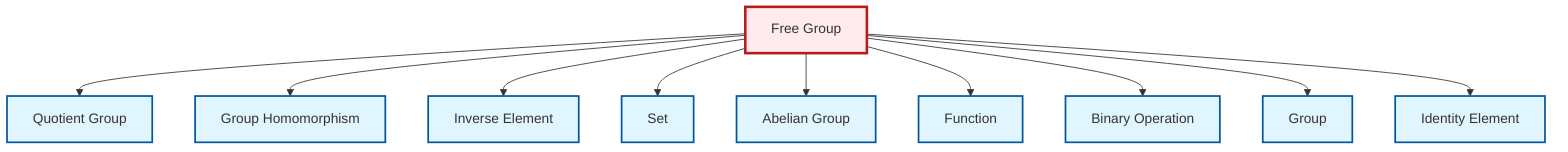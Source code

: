 graph TD
    classDef definition fill:#e1f5fe,stroke:#01579b,stroke-width:2px
    classDef theorem fill:#f3e5f5,stroke:#4a148c,stroke-width:2px
    classDef axiom fill:#fff3e0,stroke:#e65100,stroke-width:2px
    classDef example fill:#e8f5e9,stroke:#1b5e20,stroke-width:2px
    classDef current fill:#ffebee,stroke:#b71c1c,stroke-width:3px
    def-identity-element["Identity Element"]:::definition
    def-quotient-group["Quotient Group"]:::definition
    def-free-group["Free Group"]:::definition
    def-group["Group"]:::definition
    def-binary-operation["Binary Operation"]:::definition
    def-function["Function"]:::definition
    def-abelian-group["Abelian Group"]:::definition
    def-set["Set"]:::definition
    def-homomorphism["Group Homomorphism"]:::definition
    def-inverse-element["Inverse Element"]:::definition
    def-free-group --> def-quotient-group
    def-free-group --> def-homomorphism
    def-free-group --> def-inverse-element
    def-free-group --> def-set
    def-free-group --> def-abelian-group
    def-free-group --> def-function
    def-free-group --> def-binary-operation
    def-free-group --> def-group
    def-free-group --> def-identity-element
    class def-free-group current